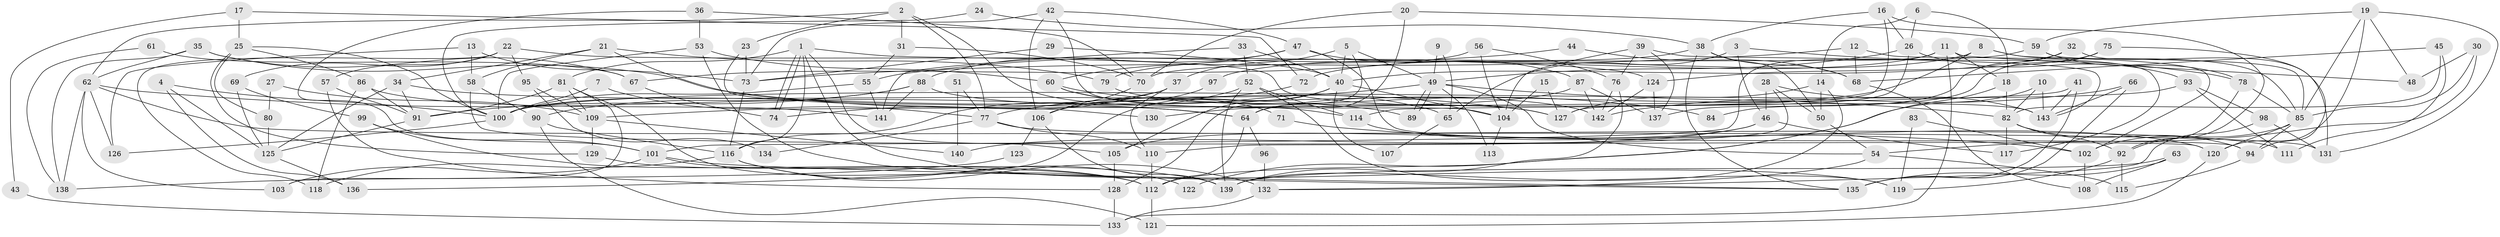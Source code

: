 // Generated by graph-tools (version 1.1) at 2025/51/03/09/25 04:51:58]
// undirected, 143 vertices, 286 edges
graph export_dot {
graph [start="1"]
  node [color=gray90,style=filled];
  1;
  2;
  3;
  4;
  5;
  6;
  7;
  8;
  9;
  10;
  11;
  12;
  13;
  14;
  15;
  16;
  17;
  18;
  19;
  20;
  21;
  22;
  23;
  24;
  25;
  26;
  27;
  28;
  29;
  30;
  31;
  32;
  33;
  34;
  35;
  36;
  37;
  38;
  39;
  40;
  41;
  42;
  43;
  44;
  45;
  46;
  47;
  48;
  49;
  50;
  51;
  52;
  53;
  54;
  55;
  56;
  57;
  58;
  59;
  60;
  61;
  62;
  63;
  64;
  65;
  66;
  67;
  68;
  69;
  70;
  71;
  72;
  73;
  74;
  75;
  76;
  77;
  78;
  79;
  80;
  81;
  82;
  83;
  84;
  85;
  86;
  87;
  88;
  89;
  90;
  91;
  92;
  93;
  94;
  95;
  96;
  97;
  98;
  99;
  100;
  101;
  102;
  103;
  104;
  105;
  106;
  107;
  108;
  109;
  110;
  111;
  112;
  113;
  114;
  115;
  116;
  117;
  118;
  119;
  120;
  121;
  122;
  123;
  124;
  125;
  126;
  127;
  128;
  129;
  130;
  131;
  132;
  133;
  134;
  135;
  136;
  137;
  138;
  139;
  140;
  141;
  142;
  143;
  1 -- 143;
  1 -- 74;
  1 -- 74;
  1 -- 81;
  1 -- 105;
  1 -- 116;
  1 -- 119;
  2 -- 77;
  2 -- 114;
  2 -- 23;
  2 -- 31;
  2 -- 62;
  3 -- 46;
  3 -- 78;
  3 -- 65;
  4 -- 100;
  4 -- 136;
  4 -- 125;
  5 -- 49;
  5 -- 37;
  5 -- 40;
  5 -- 128;
  6 -- 14;
  6 -- 26;
  6 -- 18;
  7 -- 100;
  7 -- 77;
  8 -- 64;
  8 -- 85;
  8 -- 72;
  8 -- 102;
  9 -- 49;
  9 -- 65;
  10 -- 82;
  10 -- 112;
  10 -- 143;
  11 -- 101;
  11 -- 18;
  11 -- 48;
  11 -- 97;
  11 -- 133;
  12 -- 68;
  12 -- 73;
  12 -- 117;
  13 -- 58;
  13 -- 73;
  13 -- 126;
  14 -- 50;
  14 -- 139;
  14 -- 127;
  15 -- 127;
  15 -- 104;
  16 -- 26;
  16 -- 92;
  16 -- 38;
  16 -- 114;
  17 -- 72;
  17 -- 25;
  17 -- 43;
  18 -- 82;
  18 -- 122;
  19 -- 120;
  19 -- 85;
  19 -- 48;
  19 -- 59;
  19 -- 131;
  20 -- 59;
  20 -- 64;
  20 -- 70;
  21 -- 64;
  21 -- 58;
  21 -- 34;
  21 -- 79;
  22 -- 57;
  22 -- 124;
  22 -- 69;
  22 -- 95;
  22 -- 118;
  23 -- 73;
  23 -- 130;
  24 -- 100;
  24 -- 38;
  25 -- 86;
  25 -- 100;
  25 -- 80;
  25 -- 129;
  26 -- 127;
  26 -- 93;
  26 -- 49;
  27 -- 80;
  27 -- 109;
  28 -- 50;
  28 -- 46;
  28 -- 110;
  28 -- 143;
  29 -- 73;
  29 -- 40;
  30 -- 54;
  30 -- 48;
  30 -- 85;
  31 -- 70;
  31 -- 55;
  32 -- 131;
  32 -- 137;
  32 -- 40;
  33 -- 141;
  33 -- 40;
  33 -- 52;
  34 -- 125;
  34 -- 89;
  34 -- 91;
  35 -- 127;
  35 -- 62;
  35 -- 67;
  35 -- 138;
  36 -- 70;
  36 -- 53;
  36 -- 101;
  37 -- 110;
  37 -- 74;
  37 -- 100;
  38 -- 68;
  38 -- 50;
  38 -- 79;
  38 -- 135;
  39 -- 76;
  39 -- 143;
  39 -- 104;
  39 -- 137;
  40 -- 104;
  40 -- 105;
  40 -- 107;
  40 -- 136;
  41 -- 143;
  41 -- 135;
  41 -- 109;
  42 -- 106;
  42 -- 104;
  42 -- 47;
  42 -- 73;
  43 -- 133;
  44 -- 68;
  44 -- 55;
  45 -- 82;
  45 -- 111;
  45 -- 68;
  46 -- 105;
  46 -- 117;
  46 -- 140;
  47 -- 94;
  47 -- 60;
  47 -- 87;
  47 -- 88;
  49 -- 89;
  49 -- 89;
  49 -- 54;
  49 -- 77;
  49 -- 82;
  49 -- 113;
  50 -- 54;
  51 -- 77;
  51 -- 140;
  52 -- 116;
  52 -- 114;
  52 -- 119;
  52 -- 139;
  53 -- 100;
  53 -- 135;
  53 -- 60;
  54 -- 132;
  54 -- 115;
  55 -- 100;
  55 -- 141;
  56 -- 76;
  56 -- 104;
  56 -- 67;
  57 -- 128;
  57 -- 91;
  58 -- 90;
  58 -- 120;
  59 -- 78;
  59 -- 70;
  59 -- 85;
  60 -- 65;
  60 -- 71;
  60 -- 84;
  61 -- 67;
  61 -- 138;
  62 -- 103;
  62 -- 64;
  62 -- 126;
  62 -- 131;
  62 -- 138;
  63 -- 135;
  63 -- 139;
  63 -- 108;
  64 -- 112;
  64 -- 96;
  65 -- 107;
  66 -- 143;
  66 -- 135;
  66 -- 142;
  67 -- 74;
  68 -- 108;
  69 -- 125;
  69 -- 99;
  70 -- 106;
  71 -- 102;
  72 -- 106;
  73 -- 116;
  75 -- 124;
  75 -- 94;
  75 -- 84;
  76 -- 142;
  76 -- 139;
  77 -- 110;
  77 -- 111;
  77 -- 134;
  78 -- 85;
  78 -- 92;
  79 -- 127;
  80 -- 125;
  81 -- 112;
  81 -- 91;
  81 -- 103;
  81 -- 109;
  82 -- 94;
  82 -- 92;
  82 -- 117;
  83 -- 119;
  83 -- 102;
  85 -- 94;
  85 -- 102;
  85 -- 120;
  86 -- 141;
  86 -- 91;
  86 -- 118;
  87 -- 142;
  87 -- 130;
  87 -- 137;
  88 -- 91;
  88 -- 90;
  88 -- 141;
  88 -- 142;
  90 -- 116;
  90 -- 121;
  91 -- 125;
  92 -- 119;
  92 -- 115;
  93 -- 98;
  93 -- 100;
  93 -- 111;
  94 -- 115;
  95 -- 109;
  95 -- 134;
  96 -- 132;
  97 -- 106;
  98 -- 132;
  98 -- 131;
  99 -- 101;
  99 -- 112;
  100 -- 126;
  101 -- 112;
  101 -- 103;
  101 -- 135;
  102 -- 108;
  104 -- 113;
  105 -- 128;
  106 -- 139;
  106 -- 123;
  109 -- 129;
  109 -- 140;
  110 -- 112;
  112 -- 121;
  114 -- 120;
  116 -- 118;
  116 -- 122;
  116 -- 132;
  120 -- 121;
  123 -- 138;
  124 -- 137;
  124 -- 142;
  125 -- 136;
  128 -- 133;
  129 -- 139;
  132 -- 133;
}
